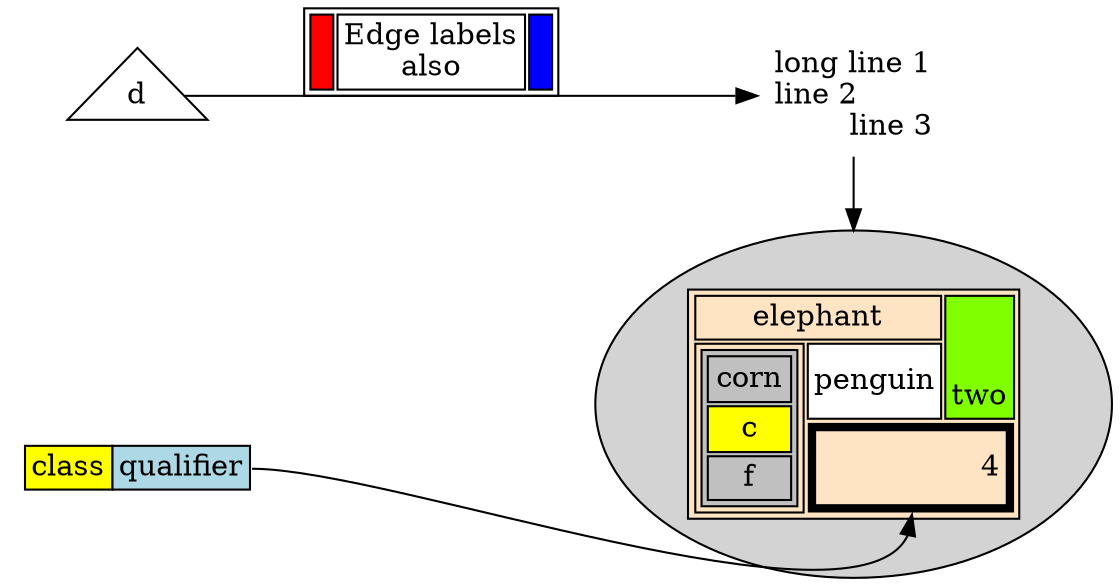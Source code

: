 digraph G {
	graph [rankdir=LR];
	node [label="\N", shape=plaintext];
	graph [bb="0,0,458,253"];
	{
		graph [rank=same,
			bb=""];
		b [label=<
<TABLE BGCOLOR="bisque">
  <TR><TD COLSPAN="3">elephant</TD> 
      <TD ROWSPAN="2" BGCOLOR="chartreuse" 
          VALIGN="bottom" ALIGN="right">two</TD> </TR>
  <TR><TD COLSPAN="2" ROWSPAN="2">
        <TABLE BGCOLOR="grey">
          <TR> <TD>corn</TD> </TR> 
          <TR> <TD BGCOLOR="yellow">c</TD> </TR> 
          <TR> <TD>f</TD> </TR> 
        </TABLE> </TD>
      <TD BGCOLOR="white">penguin</TD> 
  </TR> 
  <TR> <TD COLSPAN="2" BORDER="4" ALIGN="right" PORT="there">4</TD> </TR>
</TABLE>>, shape=ellipse, style=filled, pos="352,80", width="2.94", height="2.24"];
		c [label=<long line 1<BR/>line 2<BR ALIGN="LEFT"/>line 3<BR ALIGN="RIGHT"/>>, pos="352,207", width="1.08", height="0.81"];
	}
	a [label=<
<TABLE BORDER="0" CELLBORDER="1" CELLSPACING="0">
  <TR><TD ROWSPAN="3" BGCOLOR="yellow">class</TD></TR>
  <TR><TD PORT="here" BGCOLOR="lightblue">qualifier</TD></TR>
</TABLE>>, pos="53,50", width="1.47", height="0.58"];
	d [shape=triangle, pos="53,207", width="0.75", height="0.50"];
	a:here -> b:there [arrowtail=diamond, pos="s,98,49 e,336,49 110,49 166,49 265,49 326,49"];
	c -> b;
	d -> c [label=<
<TABLE>
  <TR><TD BGCOLOR="red" WIDTH="10"> </TD>
      <TD>Edge labels<BR/>also</TD>
      <TD BGCOLOR="blue" WIDTH="10"> </TD>
  </TR>
</TABLE>>, pos="e,313,207 71,207 117,207 235,207 303,207", lp="176,230"];
}
